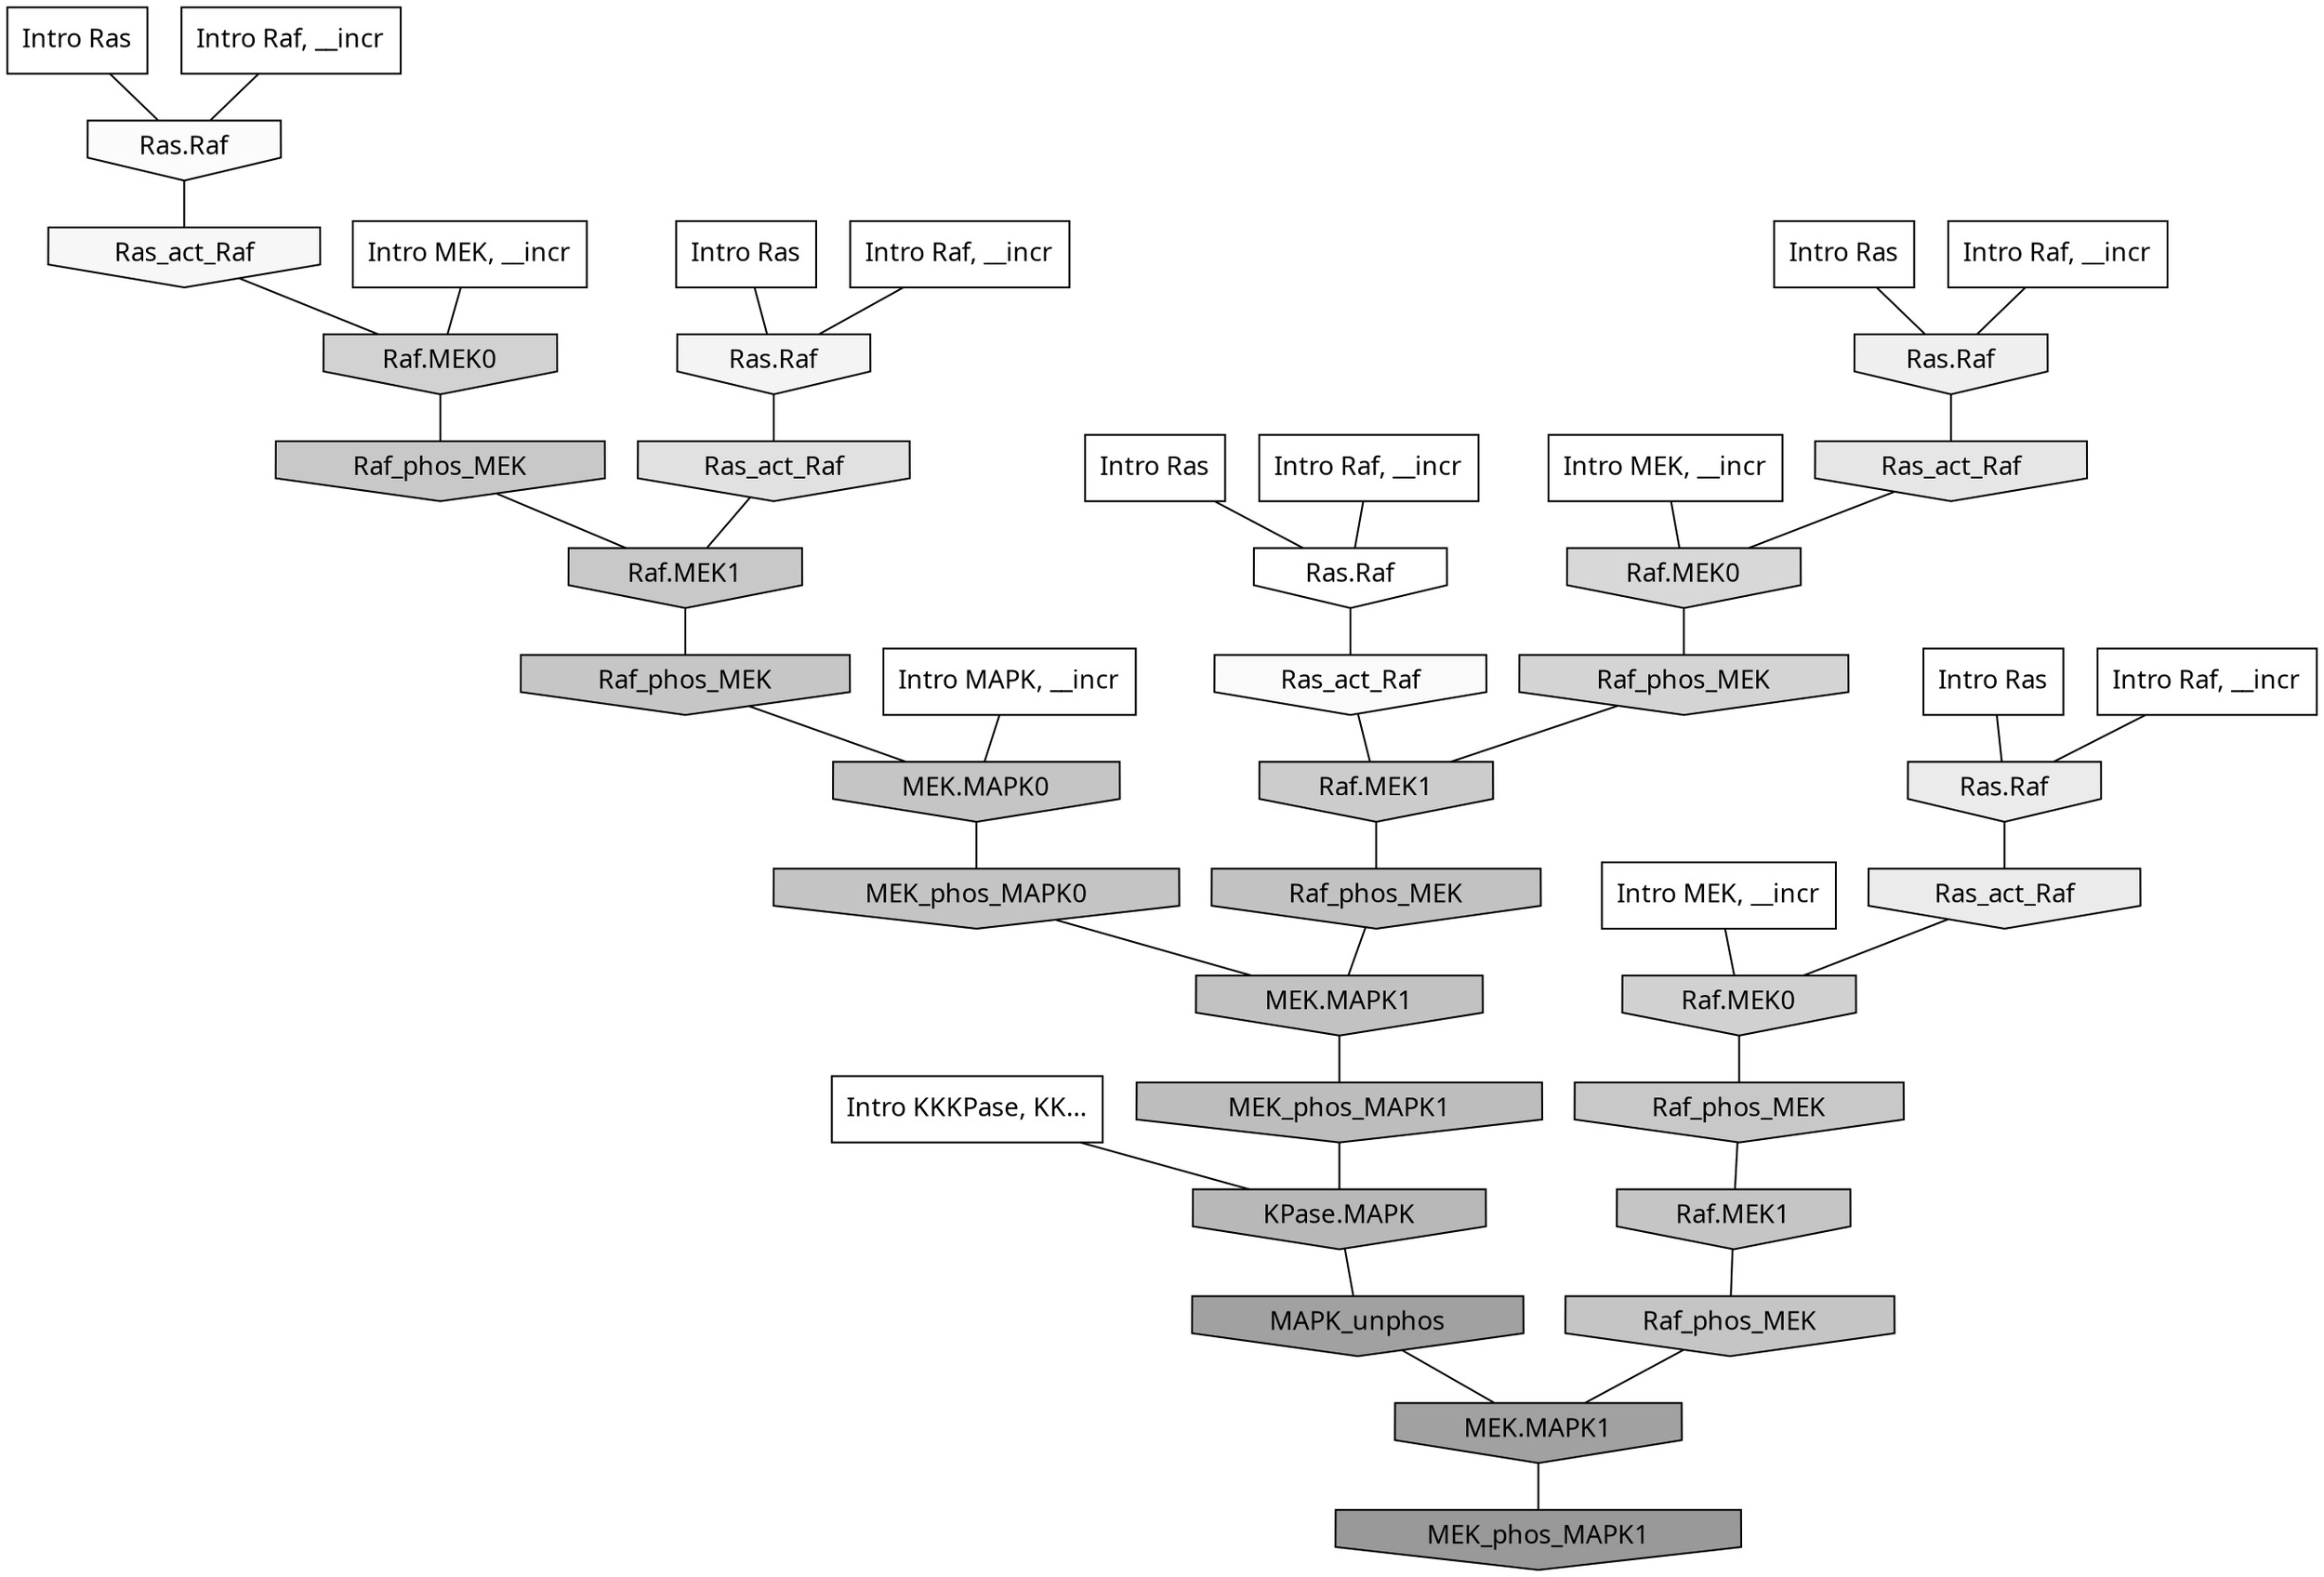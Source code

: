 digraph G{
  rankdir="TB";
  ranksep=0.30;
  node [fontname="CMU Serif"];
  edge [fontname="CMU Serif"];
  
  13 [label="Intro Ras", shape=rectangle, style=filled, fillcolor="0.000 0.000 1.000"]
  
  36 [label="Intro Ras", shape=rectangle, style=filled, fillcolor="0.000 0.000 1.000"]
  
  46 [label="Intro Ras", shape=rectangle, style=filled, fillcolor="0.000 0.000 1.000"]
  
  62 [label="Intro Ras", shape=rectangle, style=filled, fillcolor="0.000 0.000 1.000"]
  
  90 [label="Intro Ras", shape=rectangle, style=filled, fillcolor="0.000 0.000 1.000"]
  
  141 [label="Intro Raf, __incr", shape=rectangle, style=filled, fillcolor="0.000 0.000 1.000"]
  
  256 [label="Intro Raf, __incr", shape=rectangle, style=filled, fillcolor="0.000 0.000 1.000"]
  
  310 [label="Intro Raf, __incr", shape=rectangle, style=filled, fillcolor="0.000 0.000 1.000"]
  
  644 [label="Intro Raf, __incr", shape=rectangle, style=filled, fillcolor="0.000 0.000 1.000"]
  
  751 [label="Intro Raf, __incr", shape=rectangle, style=filled, fillcolor="0.000 0.000 1.000"]
  
  1489 [label="Intro MEK, __incr", shape=rectangle, style=filled, fillcolor="0.000 0.000 1.000"]
  
  1774 [label="Intro MEK, __incr", shape=rectangle, style=filled, fillcolor="0.000 0.000 1.000"]
  
  1788 [label="Intro MEK, __incr", shape=rectangle, style=filled, fillcolor="0.000 0.000 1.000"]
  
  2820 [label="Intro MAPK, __incr", shape=rectangle, style=filled, fillcolor="0.000 0.000 1.000"]
  
  3161 [label="Intro KKKPase, KK...", shape=rectangle, style=filled, fillcolor="0.000 0.000 1.000"]
  
  3251 [label="Ras.Raf", shape=invhouse, style=filled, fillcolor="0.000 0.000 1.000"]
  
  3470 [label="Ras.Raf", shape=invhouse, style=filled, fillcolor="0.000 0.000 0.984"]
  
  3519 [label="Ras_act_Raf", shape=invhouse, style=filled, fillcolor="0.000 0.000 0.978"]
  
  3685 [label="Ras_act_Raf", shape=invhouse, style=filled, fillcolor="0.000 0.000 0.965"]
  
  3847 [label="Ras.Raf", shape=invhouse, style=filled, fillcolor="0.000 0.000 0.957"]
  
  4353 [label="Ras.Raf", shape=invhouse, style=filled, fillcolor="0.000 0.000 0.934"]
  
  4685 [label="Ras.Raf", shape=invhouse, style=filled, fillcolor="0.000 0.000 0.921"]
  
  4763 [label="Ras_act_Raf", shape=invhouse, style=filled, fillcolor="0.000 0.000 0.918"]
  
  5147 [label="Ras_act_Raf", shape=invhouse, style=filled, fillcolor="0.000 0.000 0.902"]
  
  5760 [label="Ras_act_Raf", shape=invhouse, style=filled, fillcolor="0.000 0.000 0.879"]
  
  6996 [label="Raf.MEK0", shape=invhouse, style=filled, fillcolor="0.000 0.000 0.844"]
  
  7705 [label="Raf_phos_MEK", shape=invhouse, style=filled, fillcolor="0.000 0.000 0.829"]
  
  7964 [label="Raf.MEK0", shape=invhouse, style=filled, fillcolor="0.000 0.000 0.824"]
  
  8306 [label="Raf.MEK0", shape=invhouse, style=filled, fillcolor="0.000 0.000 0.817"]
  
  9265 [label="Raf.MEK1", shape=invhouse, style=filled, fillcolor="0.000 0.000 0.799"]
  
  10280 [label="Raf_phos_MEK", shape=invhouse, style=filled, fillcolor="0.000 0.000 0.784"]
  
  10393 [label="Raf.MEK1", shape=invhouse, style=filled, fillcolor="0.000 0.000 0.783"]
  
  10460 [label="Raf_phos_MEK", shape=invhouse, style=filled, fillcolor="0.000 0.000 0.782"]
  
  10958 [label="Raf_phos_MEK", shape=invhouse, style=filled, fillcolor="0.000 0.000 0.775"]
  
  11249 [label="Raf.MEK1", shape=invhouse, style=filled, fillcolor="0.000 0.000 0.772"]
  
  11375 [label="Raf_phos_MEK", shape=invhouse, style=filled, fillcolor="0.000 0.000 0.770"]
  
  11384 [label="MEK.MAPK0", shape=invhouse, style=filled, fillcolor="0.000 0.000 0.770"]
  
  11591 [label="MEK_phos_MAPK0", shape=invhouse, style=filled, fillcolor="0.000 0.000 0.767"]
  
  12196 [label="Raf_phos_MEK", shape=invhouse, style=filled, fillcolor="0.000 0.000 0.761"]
  
  12199 [label="MEK.MAPK1", shape=invhouse, style=filled, fillcolor="0.000 0.000 0.761"]
  
  14375 [label="MEK_phos_MAPK1", shape=invhouse, style=filled, fillcolor="0.000 0.000 0.739"]
  
  15921 [label="KPase.MAPK", shape=invhouse, style=filled, fillcolor="0.000 0.000 0.722"]
  
  19722 [label="MAPK_unphos", shape=invhouse, style=filled, fillcolor="0.000 0.000 0.630"]
  
  19723 [label="MEK.MAPK1", shape=invhouse, style=filled, fillcolor="0.000 0.000 0.630"]
  
  20534 [label="MEK_phos_MAPK1", shape=invhouse, style=filled, fillcolor="0.000 0.000 0.600"]
  
  
  19723 -> 20534 [dir=none, color="0.000 0.000 0.000"] 
  19722 -> 19723 [dir=none, color="0.000 0.000 0.000"] 
  15921 -> 19722 [dir=none, color="0.000 0.000 0.000"] 
  14375 -> 15921 [dir=none, color="0.000 0.000 0.000"] 
  12199 -> 14375 [dir=none, color="0.000 0.000 0.000"] 
  12196 -> 12199 [dir=none, color="0.000 0.000 0.000"] 
  11591 -> 12199 [dir=none, color="0.000 0.000 0.000"] 
  11384 -> 11591 [dir=none, color="0.000 0.000 0.000"] 
  11375 -> 19723 [dir=none, color="0.000 0.000 0.000"] 
  11249 -> 11375 [dir=none, color="0.000 0.000 0.000"] 
  10958 -> 11384 [dir=none, color="0.000 0.000 0.000"] 
  10460 -> 11249 [dir=none, color="0.000 0.000 0.000"] 
  10393 -> 10958 [dir=none, color="0.000 0.000 0.000"] 
  10280 -> 10393 [dir=none, color="0.000 0.000 0.000"] 
  9265 -> 12196 [dir=none, color="0.000 0.000 0.000"] 
  8306 -> 10460 [dir=none, color="0.000 0.000 0.000"] 
  7964 -> 10280 [dir=none, color="0.000 0.000 0.000"] 
  7705 -> 9265 [dir=none, color="0.000 0.000 0.000"] 
  6996 -> 7705 [dir=none, color="0.000 0.000 0.000"] 
  5760 -> 10393 [dir=none, color="0.000 0.000 0.000"] 
  5147 -> 6996 [dir=none, color="0.000 0.000 0.000"] 
  4763 -> 8306 [dir=none, color="0.000 0.000 0.000"] 
  4685 -> 4763 [dir=none, color="0.000 0.000 0.000"] 
  4353 -> 5147 [dir=none, color="0.000 0.000 0.000"] 
  3847 -> 5760 [dir=none, color="0.000 0.000 0.000"] 
  3685 -> 7964 [dir=none, color="0.000 0.000 0.000"] 
  3519 -> 9265 [dir=none, color="0.000 0.000 0.000"] 
  3470 -> 3685 [dir=none, color="0.000 0.000 0.000"] 
  3251 -> 3519 [dir=none, color="0.000 0.000 0.000"] 
  3161 -> 15921 [dir=none, color="0.000 0.000 0.000"] 
  2820 -> 11384 [dir=none, color="0.000 0.000 0.000"] 
  1788 -> 7964 [dir=none, color="0.000 0.000 0.000"] 
  1774 -> 8306 [dir=none, color="0.000 0.000 0.000"] 
  1489 -> 6996 [dir=none, color="0.000 0.000 0.000"] 
  751 -> 3847 [dir=none, color="0.000 0.000 0.000"] 
  644 -> 3470 [dir=none, color="0.000 0.000 0.000"] 
  310 -> 4353 [dir=none, color="0.000 0.000 0.000"] 
  256 -> 4685 [dir=none, color="0.000 0.000 0.000"] 
  141 -> 3251 [dir=none, color="0.000 0.000 0.000"] 
  90 -> 4685 [dir=none, color="0.000 0.000 0.000"] 
  62 -> 3847 [dir=none, color="0.000 0.000 0.000"] 
  46 -> 3251 [dir=none, color="0.000 0.000 0.000"] 
  36 -> 4353 [dir=none, color="0.000 0.000 0.000"] 
  13 -> 3470 [dir=none, color="0.000 0.000 0.000"] 
  
  }
